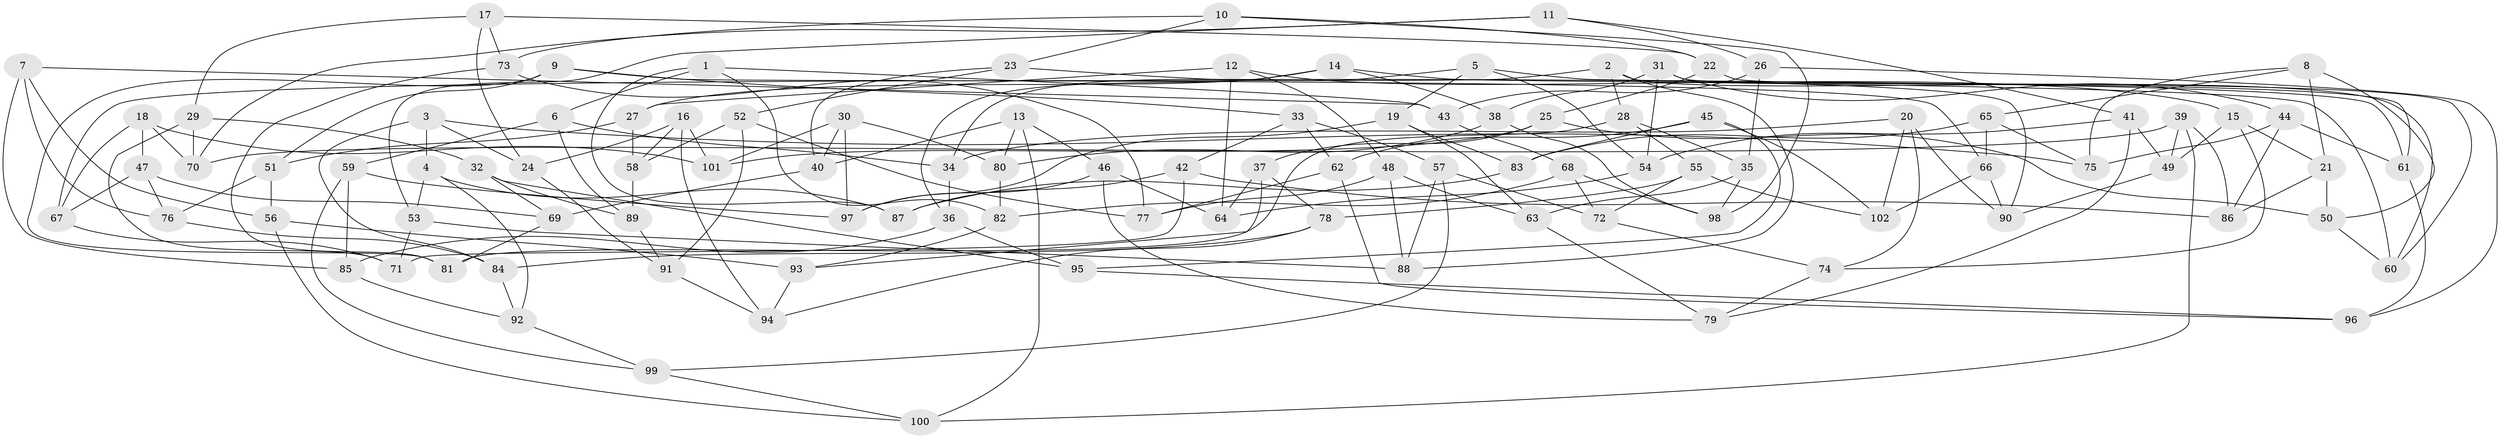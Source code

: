 // Generated by graph-tools (version 1.1) at 2025/03/03/09/25 03:03:00]
// undirected, 102 vertices, 204 edges
graph export_dot {
graph [start="1"]
  node [color=gray90,style=filled];
  1;
  2;
  3;
  4;
  5;
  6;
  7;
  8;
  9;
  10;
  11;
  12;
  13;
  14;
  15;
  16;
  17;
  18;
  19;
  20;
  21;
  22;
  23;
  24;
  25;
  26;
  27;
  28;
  29;
  30;
  31;
  32;
  33;
  34;
  35;
  36;
  37;
  38;
  39;
  40;
  41;
  42;
  43;
  44;
  45;
  46;
  47;
  48;
  49;
  50;
  51;
  52;
  53;
  54;
  55;
  56;
  57;
  58;
  59;
  60;
  61;
  62;
  63;
  64;
  65;
  66;
  67;
  68;
  69;
  70;
  71;
  72;
  73;
  74;
  75;
  76;
  77;
  78;
  79;
  80;
  81;
  82;
  83;
  84;
  85;
  86;
  87;
  88;
  89;
  90;
  91;
  92;
  93;
  94;
  95;
  96;
  97;
  98;
  99;
  100;
  101;
  102;
  1 -- 43;
  1 -- 6;
  1 -- 87;
  1 -- 82;
  2 -- 60;
  2 -- 67;
  2 -- 28;
  2 -- 88;
  3 -- 4;
  3 -- 84;
  3 -- 75;
  3 -- 24;
  4 -- 53;
  4 -- 92;
  4 -- 87;
  5 -- 34;
  5 -- 61;
  5 -- 19;
  5 -- 54;
  6 -- 34;
  6 -- 59;
  6 -- 89;
  7 -- 76;
  7 -- 43;
  7 -- 56;
  7 -- 85;
  8 -- 21;
  8 -- 75;
  8 -- 65;
  8 -- 50;
  9 -- 51;
  9 -- 81;
  9 -- 33;
  9 -- 66;
  10 -- 73;
  10 -- 98;
  10 -- 22;
  10 -- 23;
  11 -- 41;
  11 -- 70;
  11 -- 53;
  11 -- 26;
  12 -- 15;
  12 -- 27;
  12 -- 64;
  12 -- 48;
  13 -- 46;
  13 -- 100;
  13 -- 80;
  13 -- 40;
  14 -- 36;
  14 -- 27;
  14 -- 60;
  14 -- 38;
  15 -- 21;
  15 -- 49;
  15 -- 74;
  16 -- 24;
  16 -- 58;
  16 -- 94;
  16 -- 101;
  17 -- 73;
  17 -- 24;
  17 -- 22;
  17 -- 29;
  18 -- 47;
  18 -- 67;
  18 -- 101;
  18 -- 70;
  19 -- 97;
  19 -- 83;
  19 -- 63;
  20 -- 90;
  20 -- 102;
  20 -- 34;
  20 -- 74;
  21 -- 50;
  21 -- 86;
  22 -- 60;
  22 -- 25;
  23 -- 52;
  23 -- 90;
  23 -- 40;
  24 -- 91;
  25 -- 37;
  25 -- 101;
  25 -- 50;
  26 -- 96;
  26 -- 43;
  26 -- 35;
  27 -- 58;
  27 -- 51;
  28 -- 55;
  28 -- 81;
  28 -- 35;
  29 -- 71;
  29 -- 32;
  29 -- 70;
  30 -- 40;
  30 -- 101;
  30 -- 80;
  30 -- 97;
  31 -- 38;
  31 -- 54;
  31 -- 61;
  31 -- 44;
  32 -- 95;
  32 -- 89;
  32 -- 69;
  33 -- 42;
  33 -- 57;
  33 -- 62;
  34 -- 36;
  35 -- 63;
  35 -- 98;
  36 -- 95;
  36 -- 85;
  37 -- 78;
  37 -- 64;
  37 -- 93;
  38 -- 98;
  38 -- 80;
  39 -- 49;
  39 -- 86;
  39 -- 100;
  39 -- 70;
  40 -- 69;
  41 -- 49;
  41 -- 79;
  41 -- 54;
  42 -- 86;
  42 -- 71;
  42 -- 87;
  43 -- 68;
  44 -- 75;
  44 -- 61;
  44 -- 86;
  45 -- 62;
  45 -- 95;
  45 -- 83;
  45 -- 102;
  46 -- 79;
  46 -- 64;
  46 -- 97;
  47 -- 67;
  47 -- 69;
  47 -- 76;
  48 -- 77;
  48 -- 88;
  48 -- 63;
  49 -- 90;
  50 -- 60;
  51 -- 76;
  51 -- 56;
  52 -- 77;
  52 -- 58;
  52 -- 91;
  53 -- 71;
  53 -- 88;
  54 -- 64;
  55 -- 78;
  55 -- 72;
  55 -- 102;
  56 -- 100;
  56 -- 93;
  57 -- 72;
  57 -- 99;
  57 -- 88;
  58 -- 89;
  59 -- 85;
  59 -- 97;
  59 -- 99;
  61 -- 96;
  62 -- 77;
  62 -- 96;
  63 -- 79;
  65 -- 75;
  65 -- 66;
  65 -- 83;
  66 -- 90;
  66 -- 102;
  67 -- 71;
  68 -- 98;
  68 -- 82;
  68 -- 72;
  69 -- 81;
  72 -- 74;
  73 -- 81;
  73 -- 77;
  74 -- 79;
  76 -- 84;
  78 -- 84;
  78 -- 94;
  80 -- 82;
  82 -- 93;
  83 -- 87;
  84 -- 92;
  85 -- 92;
  89 -- 91;
  91 -- 94;
  92 -- 99;
  93 -- 94;
  95 -- 96;
  99 -- 100;
}
